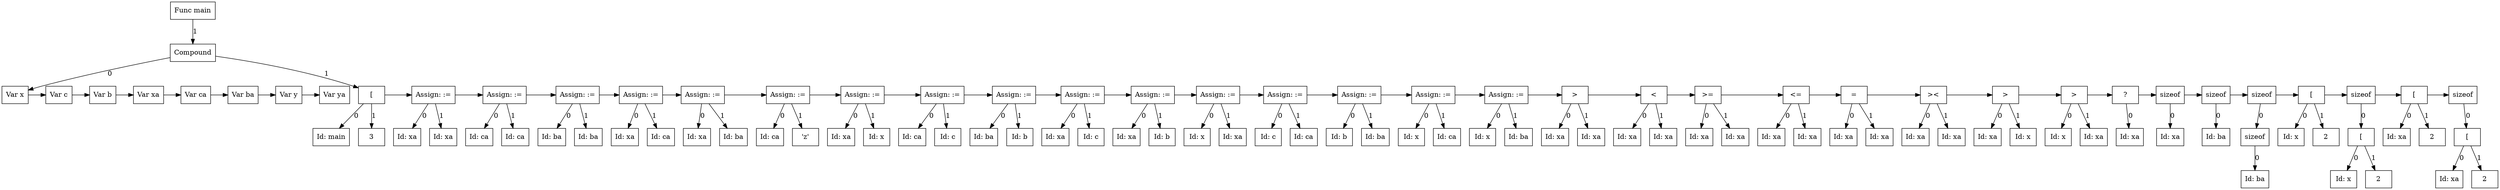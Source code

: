 digraph G {
node107 [label="Func main"; shape=box];
subgraph childNames_107 {
rankdir="LR"; rank="same"; ordering=out
node106 [label="Compound"; shape=box];
}

subgraph childPtrs_107 {
rankdir="TB";
node107 -> node106 [label="1"];
}

subgraph childNames_106 {
rankdir="LR"; rank="same"; ordering=out
node0 [label="Var x"; shape=box];
node9 [label="["; shape=box];
}

subgraph childPtrs_106 {
rankdir="TB";
node106 -> node0 [label="0"];
node106 -> node9 [label="1"];
}

subgraph SibNames_0 {
rankdir="LR"; rank="same";
node0 [label="Var x"; shape=box];
node1 [label="Var c"; shape=box];
node2 [label="Var b"; shape=box];
node3 [label="Var xa"; shape=box];
node4 [label="Var ca"; shape=box];
node5 [label="Var ba"; shape=box];
node6 [label="Var y"; shape=box];
node7 [label="Var ya"; shape=box];
}

subgraph SibPtrs_0 {
rankdir="LR";
node0 -> node1;
node1 -> node2;
node2 -> node3;
node3 -> node4;
node4 -> node5;
node5 -> node6;
node6 -> node7;
}

subgraph childNames_9 {
rankdir="LR"; rank="same"; ordering=out
node10 [label="Id: main"; shape=box];
node8 [label="3"; shape=box];
}

subgraph childPtrs_9 {
rankdir="TB";
node9 -> node10 [label="0"];
node9 -> node8 [label="1"];
}

subgraph SibNames_9 {
rankdir="LR"; rank="same";
node9 [label="["; shape=box];
node13 [label="Assign: :="; shape=box];
node16 [label="Assign: :="; shape=box];
node19 [label="Assign: :="; shape=box];
node22 [label="Assign: :="; shape=box];
node25 [label="Assign: :="; shape=box];
node28 [label="Assign: :="; shape=box];
node31 [label="Assign: :="; shape=box];
node34 [label="Assign: :="; shape=box];
node37 [label="Assign: :="; shape=box];
node40 [label="Assign: :="; shape=box];
node43 [label="Assign: :="; shape=box];
node46 [label="Assign: :="; shape=box];
node49 [label="Assign: :="; shape=box];
node52 [label="Assign: :="; shape=box];
node55 [label="Assign: :="; shape=box];
node58 [label="Assign: :="; shape=box];
node61 [label=">"; shape=box];
node64 [label="<"; shape=box];
node67 [label=">="; shape=box];
node70 [label="<="; shape=box];
node73 [label="="; shape=box];
node76 [label="><"; shape=box];
node79 [label=">"; shape=box];
node82 [label=">"; shape=box];
node84 [label="?"; shape=box];
node86 [label="sizeof"; shape=box];
node88 [label="sizeof"; shape=box];
node91 [label="sizeof"; shape=box];
node93 [label="["; shape=box];
node98 [label="sizeof"; shape=box];
node100 [label="["; shape=box];
node105 [label="sizeof"; shape=box];
}

subgraph SibPtrs_9 {
rankdir="LR";
node9 -> node13;
node13 -> node16;
node16 -> node19;
node19 -> node22;
node22 -> node25;
node25 -> node28;
node28 -> node31;
node31 -> node34;
node34 -> node37;
node37 -> node40;
node40 -> node43;
node43 -> node46;
node46 -> node49;
node49 -> node52;
node52 -> node55;
node55 -> node58;
node58 -> node61;
node61 -> node64;
node64 -> node67;
node67 -> node70;
node70 -> node73;
node73 -> node76;
node76 -> node79;
node79 -> node82;
node82 -> node84;
node84 -> node86;
node86 -> node88;
node88 -> node91;
node91 -> node93;
node93 -> node98;
node98 -> node100;
node100 -> node105;
}

subgraph childNames_13 {
rankdir="LR"; rank="same"; ordering=out
node11 [label="Id: xa"; shape=box];
node12 [label="Id: xa"; shape=box];
}

subgraph childPtrs_13 {
rankdir="TB";
node13 -> node11 [label="0"];
node13 -> node12 [label="1"];
}

subgraph childNames_16 {
rankdir="LR"; rank="same"; ordering=out
node14 [label="Id: ca"; shape=box];
node15 [label="Id: ca"; shape=box];
}

subgraph childPtrs_16 {
rankdir="TB";
node16 -> node14 [label="0"];
node16 -> node15 [label="1"];
}

subgraph childNames_19 {
rankdir="LR"; rank="same"; ordering=out
node17 [label="Id: ba"; shape=box];
node18 [label="Id: ba"; shape=box];
}

subgraph childPtrs_19 {
rankdir="TB";
node19 -> node17 [label="0"];
node19 -> node18 [label="1"];
}

subgraph childNames_22 {
rankdir="LR"; rank="same"; ordering=out
node20 [label="Id: xa"; shape=box];
node21 [label="Id: ca"; shape=box];
}

subgraph childPtrs_22 {
rankdir="TB";
node22 -> node20 [label="0"];
node22 -> node21 [label="1"];
}

subgraph childNames_25 {
rankdir="LR"; rank="same"; ordering=out
node23 [label="Id: xa"; shape=box];
node24 [label="Id: ba"; shape=box];
}

subgraph childPtrs_25 {
rankdir="TB";
node25 -> node23 [label="0"];
node25 -> node24 [label="1"];
}

subgraph childNames_28 {
rankdir="LR"; rank="same"; ordering=out
node26 [label="Id: ca"; shape=box];
node27 [label="'z'"; shape=box];
}

subgraph childPtrs_28 {
rankdir="TB";
node28 -> node26 [label="0"];
node28 -> node27 [label="1"];
}

subgraph childNames_31 {
rankdir="LR"; rank="same"; ordering=out
node29 [label="Id: xa"; shape=box];
node30 [label="Id: x"; shape=box];
}

subgraph childPtrs_31 {
rankdir="TB";
node31 -> node29 [label="0"];
node31 -> node30 [label="1"];
}

subgraph childNames_34 {
rankdir="LR"; rank="same"; ordering=out
node32 [label="Id: ca"; shape=box];
node33 [label="Id: c"; shape=box];
}

subgraph childPtrs_34 {
rankdir="TB";
node34 -> node32 [label="0"];
node34 -> node33 [label="1"];
}

subgraph childNames_37 {
rankdir="LR"; rank="same"; ordering=out
node35 [label="Id: ba"; shape=box];
node36 [label="Id: b"; shape=box];
}

subgraph childPtrs_37 {
rankdir="TB";
node37 -> node35 [label="0"];
node37 -> node36 [label="1"];
}

subgraph childNames_40 {
rankdir="LR"; rank="same"; ordering=out
node38 [label="Id: xa"; shape=box];
node39 [label="Id: c"; shape=box];
}

subgraph childPtrs_40 {
rankdir="TB";
node40 -> node38 [label="0"];
node40 -> node39 [label="1"];
}

subgraph childNames_43 {
rankdir="LR"; rank="same"; ordering=out
node41 [label="Id: xa"; shape=box];
node42 [label="Id: b"; shape=box];
}

subgraph childPtrs_43 {
rankdir="TB";
node43 -> node41 [label="0"];
node43 -> node42 [label="1"];
}

subgraph childNames_46 {
rankdir="LR"; rank="same"; ordering=out
node44 [label="Id: x"; shape=box];
node45 [label="Id: xa"; shape=box];
}

subgraph childPtrs_46 {
rankdir="TB";
node46 -> node44 [label="0"];
node46 -> node45 [label="1"];
}

subgraph childNames_49 {
rankdir="LR"; rank="same"; ordering=out
node47 [label="Id: c"; shape=box];
node48 [label="Id: ca"; shape=box];
}

subgraph childPtrs_49 {
rankdir="TB";
node49 -> node47 [label="0"];
node49 -> node48 [label="1"];
}

subgraph childNames_52 {
rankdir="LR"; rank="same"; ordering=out
node50 [label="Id: b"; shape=box];
node51 [label="Id: ba"; shape=box];
}

subgraph childPtrs_52 {
rankdir="TB";
node52 -> node50 [label="0"];
node52 -> node51 [label="1"];
}

subgraph childNames_55 {
rankdir="LR"; rank="same"; ordering=out
node53 [label="Id: x"; shape=box];
node54 [label="Id: ca"; shape=box];
}

subgraph childPtrs_55 {
rankdir="TB";
node55 -> node53 [label="0"];
node55 -> node54 [label="1"];
}

subgraph childNames_58 {
rankdir="LR"; rank="same"; ordering=out
node56 [label="Id: x"; shape=box];
node57 [label="Id: ba"; shape=box];
}

subgraph childPtrs_58 {
rankdir="TB";
node58 -> node56 [label="0"];
node58 -> node57 [label="1"];
}

subgraph childNames_61 {
rankdir="LR"; rank="same"; ordering=out
node59 [label="Id: xa"; shape=box];
node60 [label="Id: xa"; shape=box];
}

subgraph childPtrs_61 {
rankdir="TB";
node61 -> node59 [label="0"];
node61 -> node60 [label="1"];
}

subgraph childNames_64 {
rankdir="LR"; rank="same"; ordering=out
node62 [label="Id: xa"; shape=box];
node63 [label="Id: xa"; shape=box];
}

subgraph childPtrs_64 {
rankdir="TB";
node64 -> node62 [label="0"];
node64 -> node63 [label="1"];
}

subgraph childNames_67 {
rankdir="LR"; rank="same"; ordering=out
node65 [label="Id: xa"; shape=box];
node66 [label="Id: xa"; shape=box];
}

subgraph childPtrs_67 {
rankdir="TB";
node67 -> node65 [label="0"];
node67 -> node66 [label="1"];
}

subgraph childNames_70 {
rankdir="LR"; rank="same"; ordering=out
node68 [label="Id: xa"; shape=box];
node69 [label="Id: xa"; shape=box];
}

subgraph childPtrs_70 {
rankdir="TB";
node70 -> node68 [label="0"];
node70 -> node69 [label="1"];
}

subgraph childNames_73 {
rankdir="LR"; rank="same"; ordering=out
node71 [label="Id: xa"; shape=box];
node72 [label="Id: xa"; shape=box];
}

subgraph childPtrs_73 {
rankdir="TB";
node73 -> node71 [label="0"];
node73 -> node72 [label="1"];
}

subgraph childNames_76 {
rankdir="LR"; rank="same"; ordering=out
node74 [label="Id: xa"; shape=box];
node75 [label="Id: xa"; shape=box];
}

subgraph childPtrs_76 {
rankdir="TB";
node76 -> node74 [label="0"];
node76 -> node75 [label="1"];
}

subgraph childNames_79 {
rankdir="LR"; rank="same"; ordering=out
node77 [label="Id: xa"; shape=box];
node78 [label="Id: x"; shape=box];
}

subgraph childPtrs_79 {
rankdir="TB";
node79 -> node77 [label="0"];
node79 -> node78 [label="1"];
}

subgraph childNames_82 {
rankdir="LR"; rank="same"; ordering=out
node80 [label="Id: x"; shape=box];
node81 [label="Id: xa"; shape=box];
}

subgraph childPtrs_82 {
rankdir="TB";
node82 -> node80 [label="0"];
node82 -> node81 [label="1"];
}

subgraph childNames_84 {
rankdir="LR"; rank="same"; ordering=out
node83 [label="Id: xa"; shape=box];
}

subgraph childPtrs_84 {
rankdir="TB";
node84 -> node83 [label="0"];
}

subgraph childNames_86 {
rankdir="LR"; rank="same"; ordering=out
node85 [label="Id: xa"; shape=box];
}

subgraph childPtrs_86 {
rankdir="TB";
node86 -> node85 [label="0"];
}

subgraph childNames_88 {
rankdir="LR"; rank="same"; ordering=out
node87 [label="Id: ba"; shape=box];
}

subgraph childPtrs_88 {
rankdir="TB";
node88 -> node87 [label="0"];
}

subgraph childNames_91 {
rankdir="LR"; rank="same"; ordering=out
node90 [label="sizeof"; shape=box];
}

subgraph childPtrs_91 {
rankdir="TB";
node91 -> node90 [label="0"];
}

subgraph childNames_90 {
rankdir="LR"; rank="same"; ordering=out
node89 [label="Id: ba"; shape=box];
}

subgraph childPtrs_90 {
rankdir="TB";
node90 -> node89 [label="0"];
}

subgraph childNames_93 {
rankdir="LR"; rank="same"; ordering=out
node94 [label="Id: x"; shape=box];
node92 [label="2"; shape=box];
}

subgraph childPtrs_93 {
rankdir="TB";
node93 -> node94 [label="0"];
node93 -> node92 [label="1"];
}

subgraph childNames_98 {
rankdir="LR"; rank="same"; ordering=out
node96 [label="["; shape=box];
}

subgraph childPtrs_98 {
rankdir="TB";
node98 -> node96 [label="0"];
}

subgraph childNames_96 {
rankdir="LR"; rank="same"; ordering=out
node97 [label="Id: x"; shape=box];
node95 [label="2"; shape=box];
}

subgraph childPtrs_96 {
rankdir="TB";
node96 -> node97 [label="0"];
node96 -> node95 [label="1"];
}

subgraph childNames_100 {
rankdir="LR"; rank="same"; ordering=out
node101 [label="Id: xa"; shape=box];
node99 [label="2"; shape=box];
}

subgraph childPtrs_100 {
rankdir="TB";
node100 -> node101 [label="0"];
node100 -> node99 [label="1"];
}

subgraph childNames_105 {
rankdir="LR"; rank="same"; ordering=out
node103 [label="["; shape=box];
}

subgraph childPtrs_105 {
rankdir="TB";
node105 -> node103 [label="0"];
}

subgraph childNames_103 {
rankdir="LR"; rank="same"; ordering=out
node104 [label="Id: xa"; shape=box];
node102 [label="2"; shape=box];
}

subgraph childPtrs_103 {
rankdir="TB";
node103 -> node104 [label="0"];
node103 -> node102 [label="1"];
}

}
